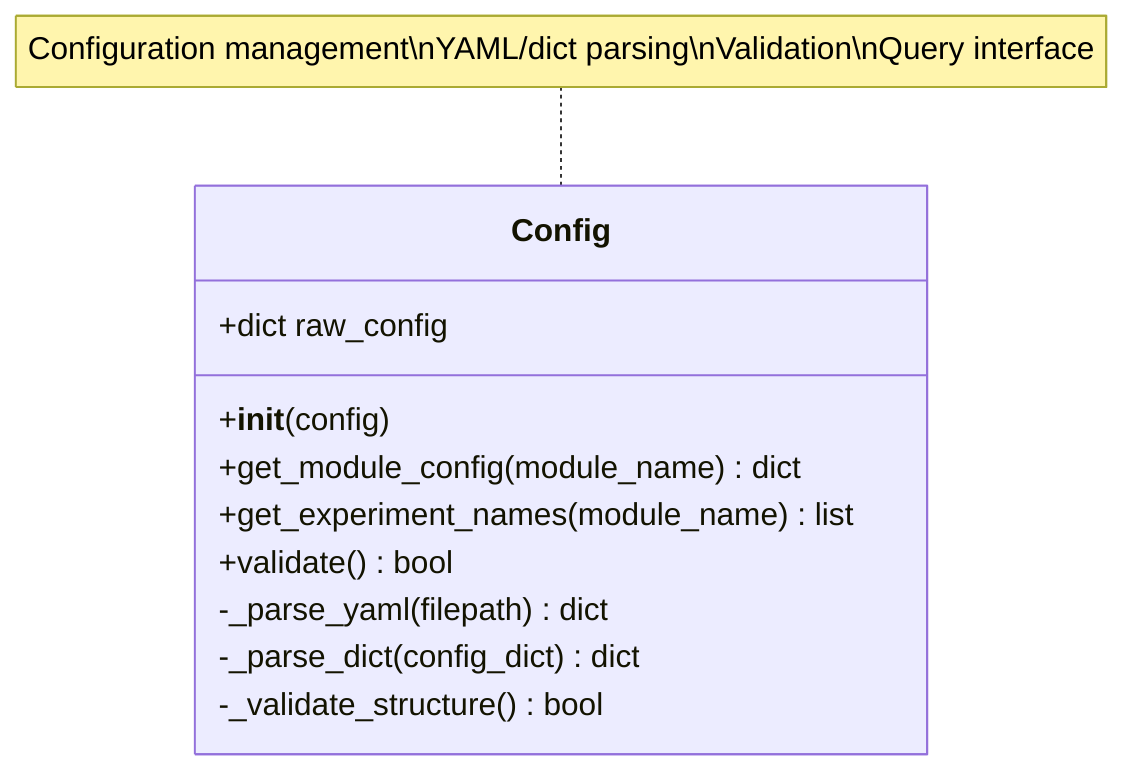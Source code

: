 classDiagram
    class Config {
        +dict raw_config
        +__init__(config)
        +get_module_config(module_name) dict
        +get_experiment_names(module_name) list
        +validate() bool
        -_parse_yaml(filepath) dict
        -_parse_dict(config_dict) dict
        -_validate_structure() bool
    }
    
    note for Config "Configuration management\nYAML/dict parsing\nValidation\nQuery interface"